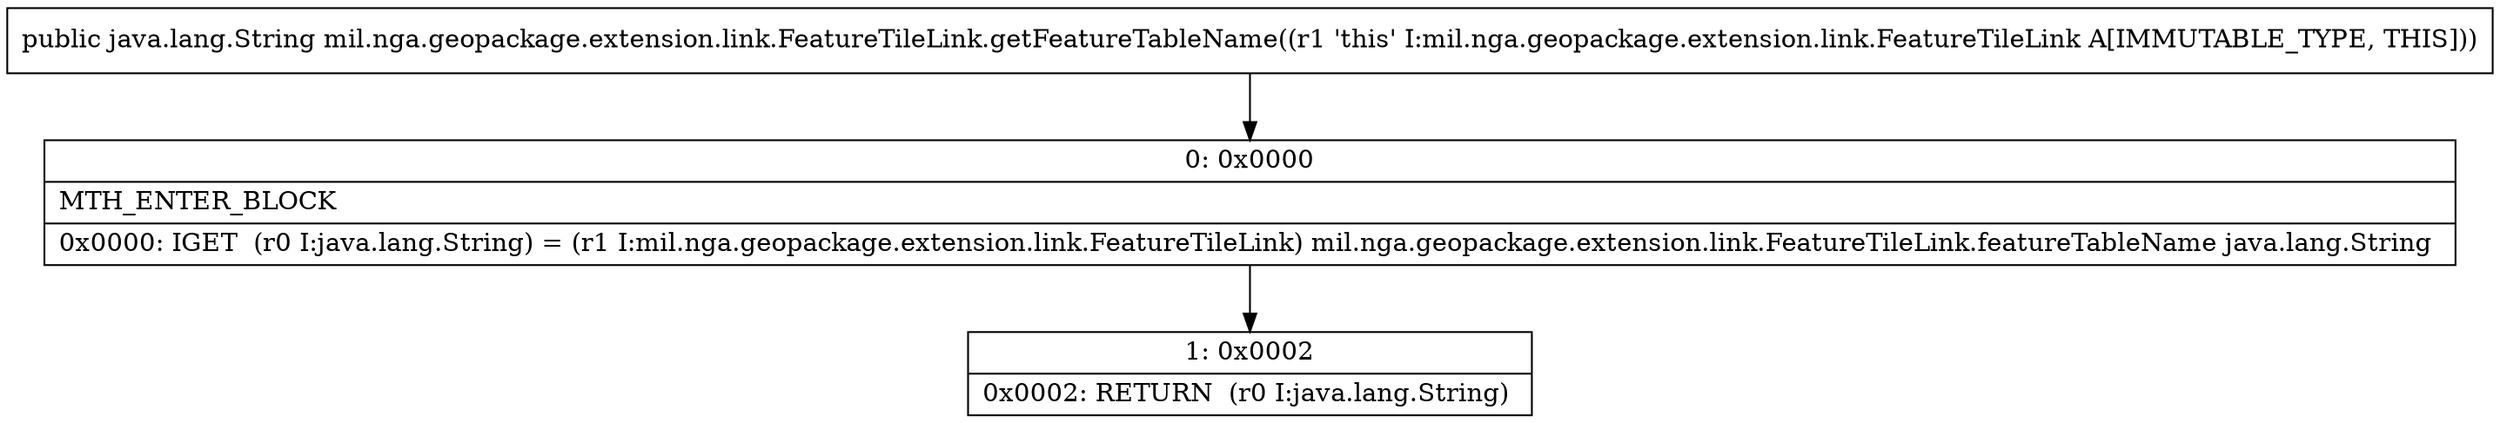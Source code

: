 digraph "CFG formil.nga.geopackage.extension.link.FeatureTileLink.getFeatureTableName()Ljava\/lang\/String;" {
Node_0 [shape=record,label="{0\:\ 0x0000|MTH_ENTER_BLOCK\l|0x0000: IGET  (r0 I:java.lang.String) = (r1 I:mil.nga.geopackage.extension.link.FeatureTileLink) mil.nga.geopackage.extension.link.FeatureTileLink.featureTableName java.lang.String \l}"];
Node_1 [shape=record,label="{1\:\ 0x0002|0x0002: RETURN  (r0 I:java.lang.String) \l}"];
MethodNode[shape=record,label="{public java.lang.String mil.nga.geopackage.extension.link.FeatureTileLink.getFeatureTableName((r1 'this' I:mil.nga.geopackage.extension.link.FeatureTileLink A[IMMUTABLE_TYPE, THIS])) }"];
MethodNode -> Node_0;
Node_0 -> Node_1;
}


